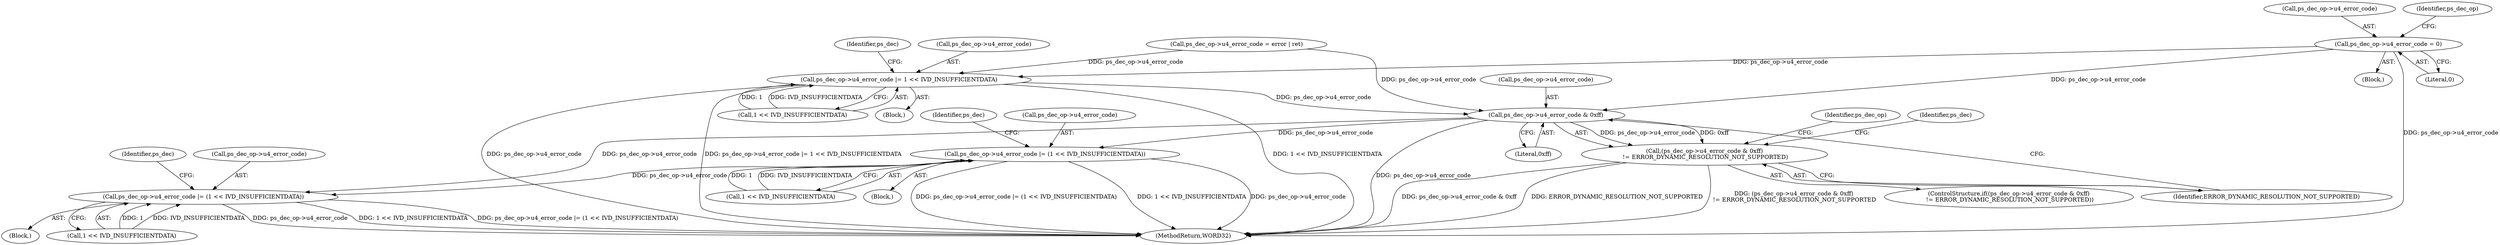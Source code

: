 digraph "0_Android_7109ce3f8f90a28ca9f0ee6e14f6ac5e414c62cf@pointer" {
"1000476" [label="(Call,ps_dec_op->u4_error_code = 0)"];
"1001239" [label="(Call,ps_dec_op->u4_error_code |= 1 << IVD_INSUFFICIENTDATA)"];
"1001726" [label="(Call,ps_dec_op->u4_error_code & 0xff)"];
"1001725" [label="(Call,(ps_dec_op->u4_error_code & 0xff)\n != ERROR_DYNAMIC_RESOLUTION_NOT_SUPPORTED)"];
"1001758" [label="(Call,ps_dec_op->u4_error_code |= (1 << IVD_INSUFFICIENTDATA))"];
"1001778" [label="(Call,ps_dec_op->u4_error_code |= (1 << IVD_INSUFFICIENTDATA))"];
"1001787" [label="(Identifier,ps_dec)"];
"1001249" [label="(Identifier,ps_dec)"];
"1001754" [label="(Identifier,ps_dec)"];
"1001233" [label="(Block,)"];
"1001725" [label="(Call,(ps_dec_op->u4_error_code & 0xff)\n != ERROR_DYNAMIC_RESOLUTION_NOT_SUPPORTED)"];
"1000477" [label="(Call,ps_dec_op->u4_error_code)"];
"1001759" [label="(Call,ps_dec_op->u4_error_code)"];
"1001782" [label="(Call,1 << IVD_INSUFFICIENTDATA)"];
"1001306" [label="(Call,ps_dec_op->u4_error_code = error | ret)"];
"1000476" [label="(Call,ps_dec_op->u4_error_code = 0)"];
"1001757" [label="(Block,)"];
"1001769" [label="(Identifier,ps_dec)"];
"1001778" [label="(Call,ps_dec_op->u4_error_code |= (1 << IVD_INSUFFICIENTDATA))"];
"1001777" [label="(Block,)"];
"1000151" [label="(Block,)"];
"1002160" [label="(MethodReturn,WORD32)"];
"1000483" [label="(Identifier,ps_dec_op)"];
"1001724" [label="(ControlStructure,if((ps_dec_op->u4_error_code & 0xff)\n != ERROR_DYNAMIC_RESOLUTION_NOT_SUPPORTED))"];
"1001239" [label="(Call,ps_dec_op->u4_error_code |= 1 << IVD_INSUFFICIENTDATA)"];
"1001730" [label="(Literal,0xff)"];
"1000480" [label="(Literal,0)"];
"1001762" [label="(Call,1 << IVD_INSUFFICIENTDATA)"];
"1001731" [label="(Identifier,ERROR_DYNAMIC_RESOLUTION_NOT_SUPPORTED)"];
"1001243" [label="(Call,1 << IVD_INSUFFICIENTDATA)"];
"1001240" [label="(Call,ps_dec_op->u4_error_code)"];
"1001779" [label="(Call,ps_dec_op->u4_error_code)"];
"1001726" [label="(Call,ps_dec_op->u4_error_code & 0xff)"];
"1001758" [label="(Call,ps_dec_op->u4_error_code |= (1 << IVD_INSUFFICIENTDATA))"];
"1001735" [label="(Identifier,ps_dec_op)"];
"1001727" [label="(Call,ps_dec_op->u4_error_code)"];
"1000476" -> "1000151"  [label="AST: "];
"1000476" -> "1000480"  [label="CFG: "];
"1000477" -> "1000476"  [label="AST: "];
"1000480" -> "1000476"  [label="AST: "];
"1000483" -> "1000476"  [label="CFG: "];
"1000476" -> "1002160"  [label="DDG: ps_dec_op->u4_error_code"];
"1000476" -> "1001239"  [label="DDG: ps_dec_op->u4_error_code"];
"1000476" -> "1001726"  [label="DDG: ps_dec_op->u4_error_code"];
"1001239" -> "1001233"  [label="AST: "];
"1001239" -> "1001243"  [label="CFG: "];
"1001240" -> "1001239"  [label="AST: "];
"1001243" -> "1001239"  [label="AST: "];
"1001249" -> "1001239"  [label="CFG: "];
"1001239" -> "1002160"  [label="DDG: ps_dec_op->u4_error_code |= 1 << IVD_INSUFFICIENTDATA"];
"1001239" -> "1002160"  [label="DDG: 1 << IVD_INSUFFICIENTDATA"];
"1001239" -> "1002160"  [label="DDG: ps_dec_op->u4_error_code"];
"1001306" -> "1001239"  [label="DDG: ps_dec_op->u4_error_code"];
"1001243" -> "1001239"  [label="DDG: 1"];
"1001243" -> "1001239"  [label="DDG: IVD_INSUFFICIENTDATA"];
"1001239" -> "1001726"  [label="DDG: ps_dec_op->u4_error_code"];
"1001726" -> "1001725"  [label="AST: "];
"1001726" -> "1001730"  [label="CFG: "];
"1001727" -> "1001726"  [label="AST: "];
"1001730" -> "1001726"  [label="AST: "];
"1001731" -> "1001726"  [label="CFG: "];
"1001726" -> "1002160"  [label="DDG: ps_dec_op->u4_error_code"];
"1001726" -> "1001725"  [label="DDG: ps_dec_op->u4_error_code"];
"1001726" -> "1001725"  [label="DDG: 0xff"];
"1001306" -> "1001726"  [label="DDG: ps_dec_op->u4_error_code"];
"1001726" -> "1001758"  [label="DDG: ps_dec_op->u4_error_code"];
"1001726" -> "1001778"  [label="DDG: ps_dec_op->u4_error_code"];
"1001725" -> "1001724"  [label="AST: "];
"1001725" -> "1001731"  [label="CFG: "];
"1001731" -> "1001725"  [label="AST: "];
"1001735" -> "1001725"  [label="CFG: "];
"1001754" -> "1001725"  [label="CFG: "];
"1001725" -> "1002160"  [label="DDG: ps_dec_op->u4_error_code & 0xff"];
"1001725" -> "1002160"  [label="DDG: ERROR_DYNAMIC_RESOLUTION_NOT_SUPPORTED"];
"1001725" -> "1002160"  [label="DDG: (ps_dec_op->u4_error_code & 0xff)\n != ERROR_DYNAMIC_RESOLUTION_NOT_SUPPORTED"];
"1001758" -> "1001757"  [label="AST: "];
"1001758" -> "1001762"  [label="CFG: "];
"1001759" -> "1001758"  [label="AST: "];
"1001762" -> "1001758"  [label="AST: "];
"1001769" -> "1001758"  [label="CFG: "];
"1001758" -> "1002160"  [label="DDG: 1 << IVD_INSUFFICIENTDATA"];
"1001758" -> "1002160"  [label="DDG: ps_dec_op->u4_error_code"];
"1001758" -> "1002160"  [label="DDG: ps_dec_op->u4_error_code |= (1 << IVD_INSUFFICIENTDATA)"];
"1001762" -> "1001758"  [label="DDG: 1"];
"1001762" -> "1001758"  [label="DDG: IVD_INSUFFICIENTDATA"];
"1001758" -> "1001778"  [label="DDG: ps_dec_op->u4_error_code"];
"1001778" -> "1001777"  [label="AST: "];
"1001778" -> "1001782"  [label="CFG: "];
"1001779" -> "1001778"  [label="AST: "];
"1001782" -> "1001778"  [label="AST: "];
"1001787" -> "1001778"  [label="CFG: "];
"1001778" -> "1002160"  [label="DDG: 1 << IVD_INSUFFICIENTDATA"];
"1001778" -> "1002160"  [label="DDG: ps_dec_op->u4_error_code |= (1 << IVD_INSUFFICIENTDATA)"];
"1001778" -> "1002160"  [label="DDG: ps_dec_op->u4_error_code"];
"1001782" -> "1001778"  [label="DDG: 1"];
"1001782" -> "1001778"  [label="DDG: IVD_INSUFFICIENTDATA"];
}

